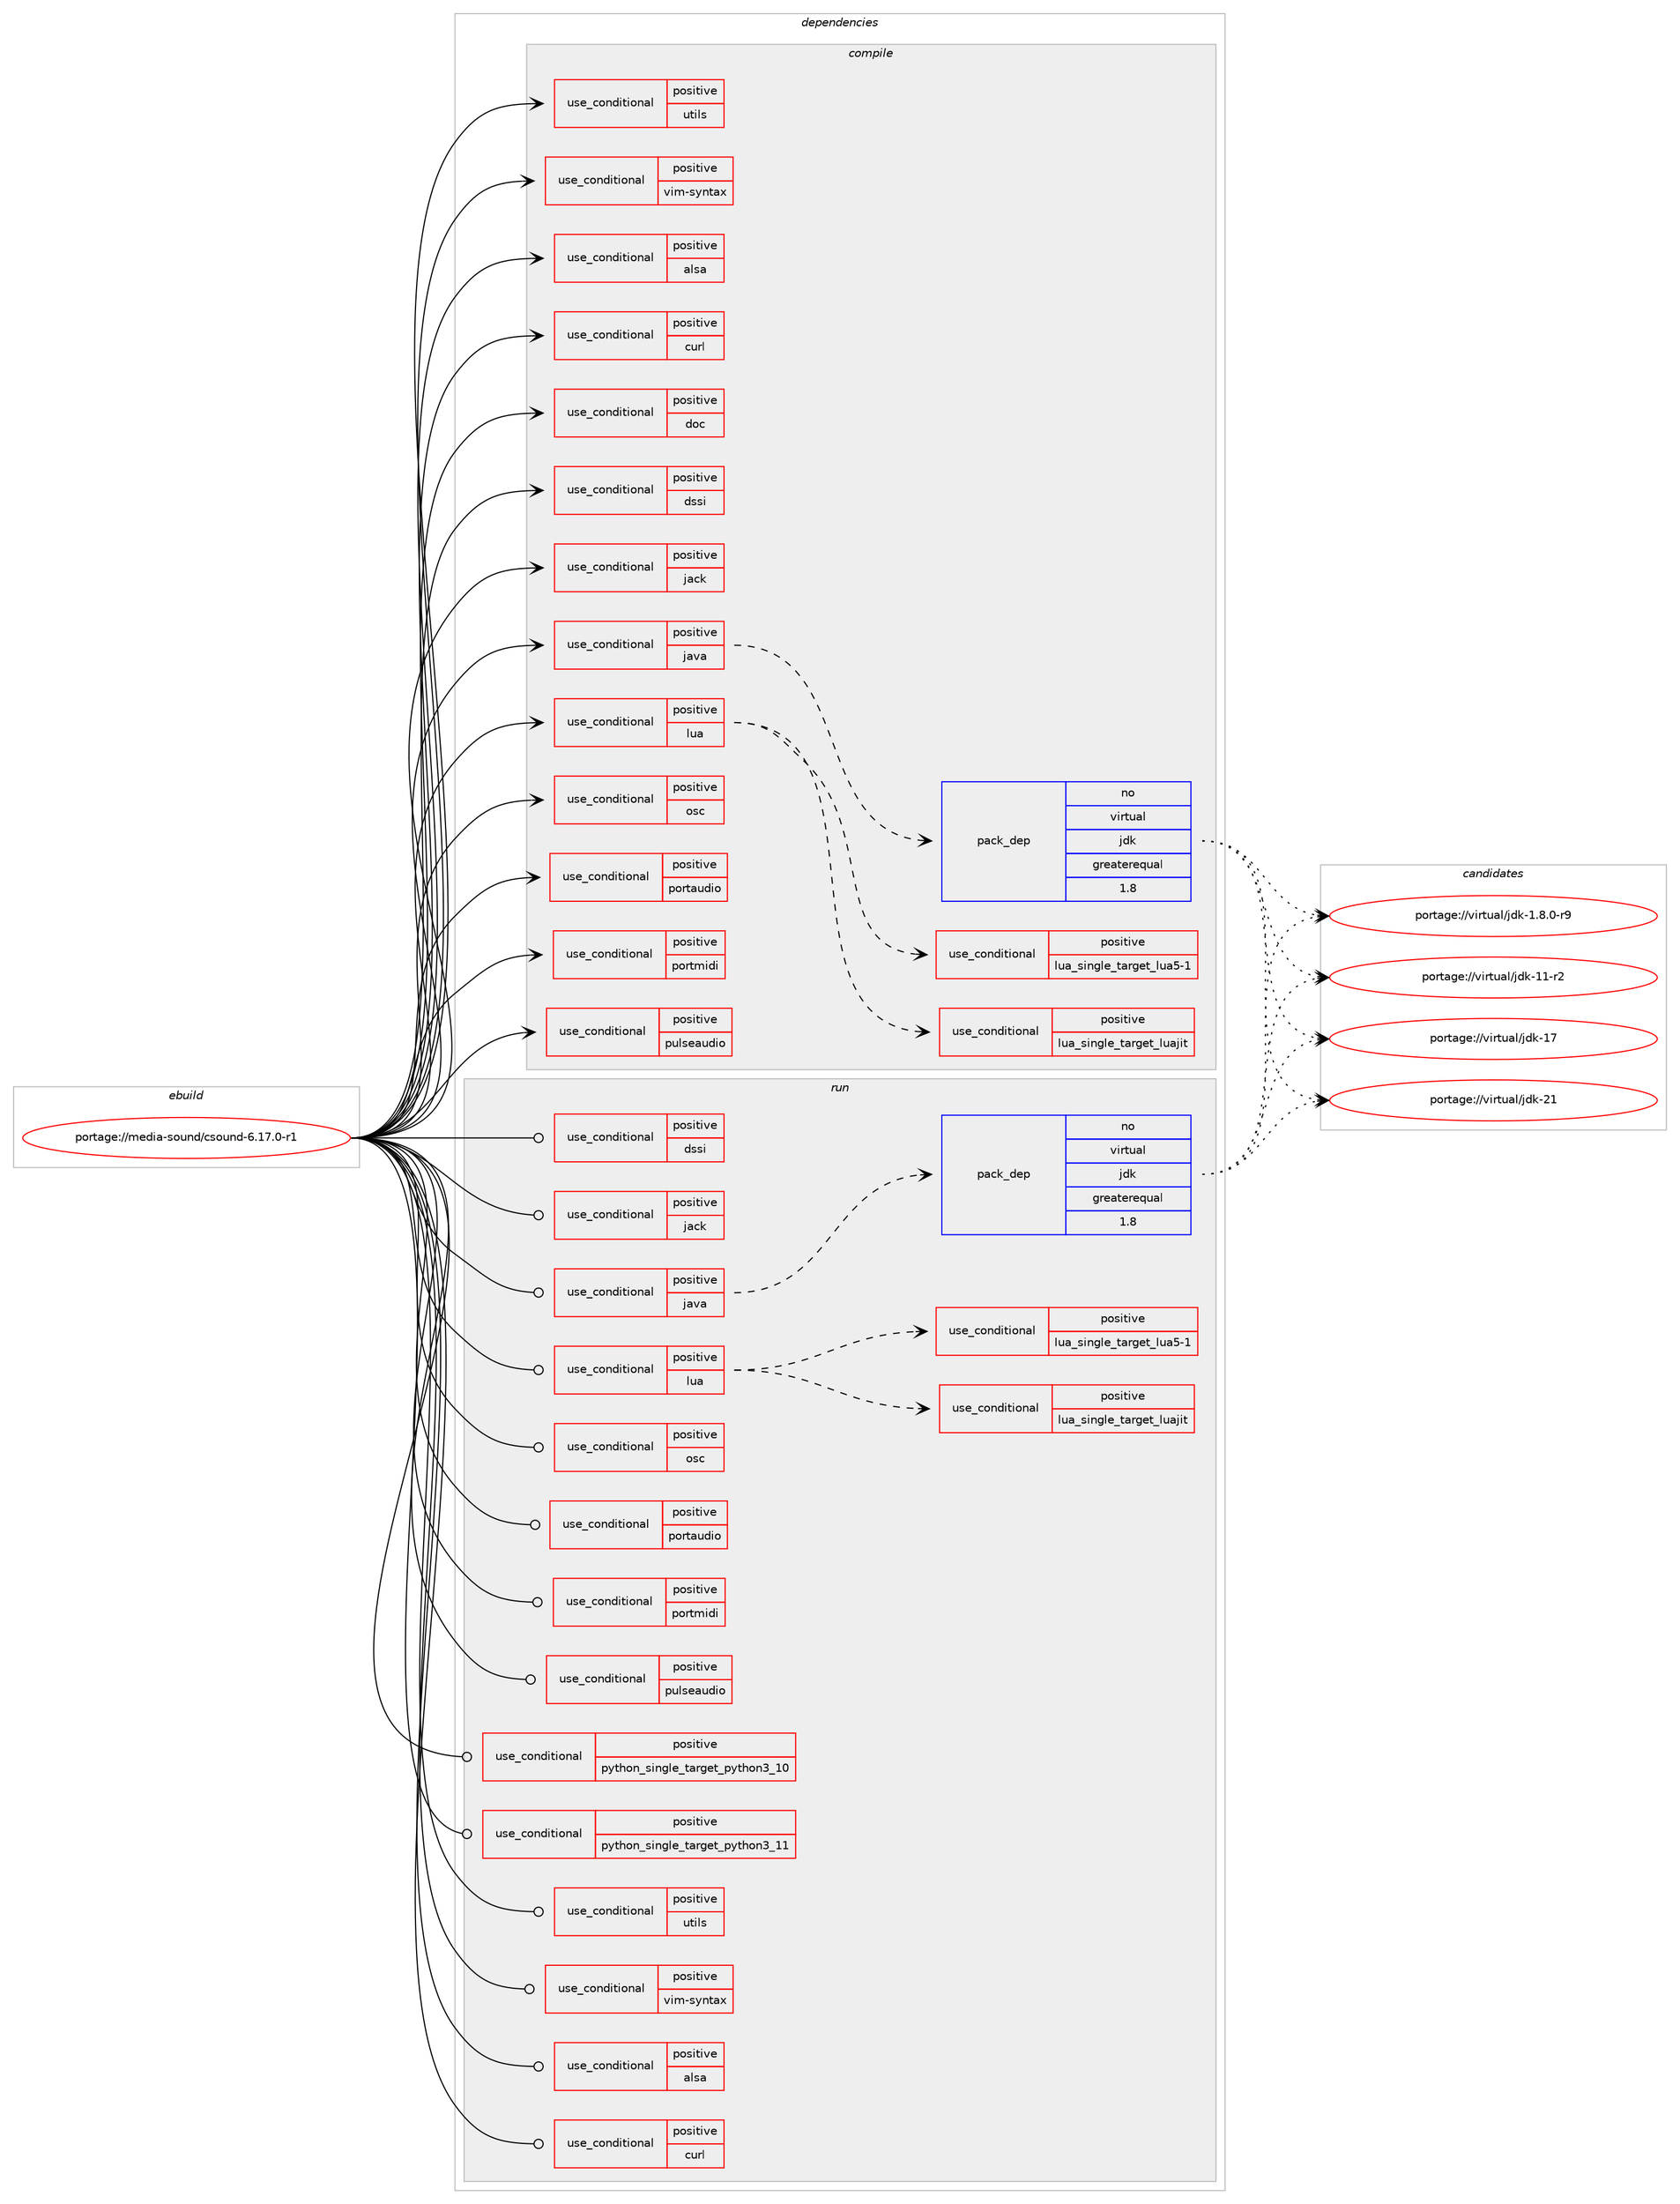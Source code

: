 digraph prolog {

# *************
# Graph options
# *************

newrank=true;
concentrate=true;
compound=true;
graph [rankdir=LR,fontname=Helvetica,fontsize=10,ranksep=1.5];#, ranksep=2.5, nodesep=0.2];
edge  [arrowhead=vee];
node  [fontname=Helvetica,fontsize=10];

# **********
# The ebuild
# **********

subgraph cluster_leftcol {
color=gray;
rank=same;
label=<<i>ebuild</i>>;
id [label="portage://media-sound/csound-6.17.0-r1", color=red, width=4, href="../media-sound/csound-6.17.0-r1.svg"];
}

# ****************
# The dependencies
# ****************

subgraph cluster_midcol {
color=gray;
label=<<i>dependencies</i>>;
subgraph cluster_compile {
fillcolor="#eeeeee";
style=filled;
label=<<i>compile</i>>;
subgraph cond77626 {
dependency162530 [label=<<TABLE BORDER="0" CELLBORDER="1" CELLSPACING="0" CELLPADDING="4"><TR><TD ROWSPAN="3" CELLPADDING="10">use_conditional</TD></TR><TR><TD>positive</TD></TR><TR><TD>alsa</TD></TR></TABLE>>, shape=none, color=red];
# *** BEGIN UNKNOWN DEPENDENCY TYPE (TODO) ***
# dependency162530 -> package_dependency(portage://media-sound/csound-6.17.0-r1,install,no,media-libs,alsa-lib,none,[,,],[],[])
# *** END UNKNOWN DEPENDENCY TYPE (TODO) ***

}
id:e -> dependency162530:w [weight=20,style="solid",arrowhead="vee"];
subgraph cond77627 {
dependency162531 [label=<<TABLE BORDER="0" CELLBORDER="1" CELLSPACING="0" CELLPADDING="4"><TR><TD ROWSPAN="3" CELLPADDING="10">use_conditional</TD></TR><TR><TD>positive</TD></TR><TR><TD>curl</TD></TR></TABLE>>, shape=none, color=red];
# *** BEGIN UNKNOWN DEPENDENCY TYPE (TODO) ***
# dependency162531 -> package_dependency(portage://media-sound/csound-6.17.0-r1,install,no,net-misc,curl,none,[,,],[],[])
# *** END UNKNOWN DEPENDENCY TYPE (TODO) ***

}
id:e -> dependency162531:w [weight=20,style="solid",arrowhead="vee"];
subgraph cond77628 {
dependency162532 [label=<<TABLE BORDER="0" CELLBORDER="1" CELLSPACING="0" CELLPADDING="4"><TR><TD ROWSPAN="3" CELLPADDING="10">use_conditional</TD></TR><TR><TD>positive</TD></TR><TR><TD>doc</TD></TR></TABLE>>, shape=none, color=red];
# *** BEGIN UNKNOWN DEPENDENCY TYPE (TODO) ***
# dependency162532 -> package_dependency(portage://media-sound/csound-6.17.0-r1,install,no,app-arch,unzip,none,[,,],[],[])
# *** END UNKNOWN DEPENDENCY TYPE (TODO) ***

}
id:e -> dependency162532:w [weight=20,style="solid",arrowhead="vee"];
subgraph cond77629 {
dependency162533 [label=<<TABLE BORDER="0" CELLBORDER="1" CELLSPACING="0" CELLPADDING="4"><TR><TD ROWSPAN="3" CELLPADDING="10">use_conditional</TD></TR><TR><TD>positive</TD></TR><TR><TD>dssi</TD></TR></TABLE>>, shape=none, color=red];
# *** BEGIN UNKNOWN DEPENDENCY TYPE (TODO) ***
# dependency162533 -> package_dependency(portage://media-sound/csound-6.17.0-r1,install,no,media-libs,dssi,none,[,,],[],[])
# *** END UNKNOWN DEPENDENCY TYPE (TODO) ***

# *** BEGIN UNKNOWN DEPENDENCY TYPE (TODO) ***
# dependency162533 -> package_dependency(portage://media-sound/csound-6.17.0-r1,install,no,media-libs,ladspa-sdk,none,[,,],[],[])
# *** END UNKNOWN DEPENDENCY TYPE (TODO) ***

}
id:e -> dependency162533:w [weight=20,style="solid",arrowhead="vee"];
subgraph cond77630 {
dependency162534 [label=<<TABLE BORDER="0" CELLBORDER="1" CELLSPACING="0" CELLPADDING="4"><TR><TD ROWSPAN="3" CELLPADDING="10">use_conditional</TD></TR><TR><TD>positive</TD></TR><TR><TD>jack</TD></TR></TABLE>>, shape=none, color=red];
# *** BEGIN UNKNOWN DEPENDENCY TYPE (TODO) ***
# dependency162534 -> package_dependency(portage://media-sound/csound-6.17.0-r1,install,no,virtual,jack,none,[,,],[],[])
# *** END UNKNOWN DEPENDENCY TYPE (TODO) ***

}
id:e -> dependency162534:w [weight=20,style="solid",arrowhead="vee"];
subgraph cond77631 {
dependency162535 [label=<<TABLE BORDER="0" CELLBORDER="1" CELLSPACING="0" CELLPADDING="4"><TR><TD ROWSPAN="3" CELLPADDING="10">use_conditional</TD></TR><TR><TD>positive</TD></TR><TR><TD>java</TD></TR></TABLE>>, shape=none, color=red];
subgraph pack82522 {
dependency162536 [label=<<TABLE BORDER="0" CELLBORDER="1" CELLSPACING="0" CELLPADDING="4" WIDTH="220"><TR><TD ROWSPAN="6" CELLPADDING="30">pack_dep</TD></TR><TR><TD WIDTH="110">no</TD></TR><TR><TD>virtual</TD></TR><TR><TD>jdk</TD></TR><TR><TD>greaterequal</TD></TR><TR><TD>1.8</TD></TR></TABLE>>, shape=none, color=blue];
}
dependency162535:e -> dependency162536:w [weight=20,style="dashed",arrowhead="vee"];
}
id:e -> dependency162535:w [weight=20,style="solid",arrowhead="vee"];
subgraph cond77632 {
dependency162537 [label=<<TABLE BORDER="0" CELLBORDER="1" CELLSPACING="0" CELLPADDING="4"><TR><TD ROWSPAN="3" CELLPADDING="10">use_conditional</TD></TR><TR><TD>positive</TD></TR><TR><TD>lua</TD></TR></TABLE>>, shape=none, color=red];
subgraph cond77633 {
dependency162538 [label=<<TABLE BORDER="0" CELLBORDER="1" CELLSPACING="0" CELLPADDING="4"><TR><TD ROWSPAN="3" CELLPADDING="10">use_conditional</TD></TR><TR><TD>positive</TD></TR><TR><TD>lua_single_target_luajit</TD></TR></TABLE>>, shape=none, color=red];
# *** BEGIN UNKNOWN DEPENDENCY TYPE (TODO) ***
# dependency162538 -> package_dependency(portage://media-sound/csound-6.17.0-r1,install,no,dev-lang,luajit,none,[,,],any_same_slot,[])
# *** END UNKNOWN DEPENDENCY TYPE (TODO) ***

}
dependency162537:e -> dependency162538:w [weight=20,style="dashed",arrowhead="vee"];
subgraph cond77634 {
dependency162539 [label=<<TABLE BORDER="0" CELLBORDER="1" CELLSPACING="0" CELLPADDING="4"><TR><TD ROWSPAN="3" CELLPADDING="10">use_conditional</TD></TR><TR><TD>positive</TD></TR><TR><TD>lua_single_target_lua5-1</TD></TR></TABLE>>, shape=none, color=red];
# *** BEGIN UNKNOWN DEPENDENCY TYPE (TODO) ***
# dependency162539 -> package_dependency(portage://media-sound/csound-6.17.0-r1,install,no,dev-lang,lua,none,[,,],[slot(5.1)],[])
# *** END UNKNOWN DEPENDENCY TYPE (TODO) ***

}
dependency162537:e -> dependency162539:w [weight=20,style="dashed",arrowhead="vee"];
}
id:e -> dependency162537:w [weight=20,style="solid",arrowhead="vee"];
subgraph cond77635 {
dependency162540 [label=<<TABLE BORDER="0" CELLBORDER="1" CELLSPACING="0" CELLPADDING="4"><TR><TD ROWSPAN="3" CELLPADDING="10">use_conditional</TD></TR><TR><TD>positive</TD></TR><TR><TD>osc</TD></TR></TABLE>>, shape=none, color=red];
# *** BEGIN UNKNOWN DEPENDENCY TYPE (TODO) ***
# dependency162540 -> package_dependency(portage://media-sound/csound-6.17.0-r1,install,no,media-libs,liblo,none,[,,],[],[])
# *** END UNKNOWN DEPENDENCY TYPE (TODO) ***

}
id:e -> dependency162540:w [weight=20,style="solid",arrowhead="vee"];
subgraph cond77636 {
dependency162541 [label=<<TABLE BORDER="0" CELLBORDER="1" CELLSPACING="0" CELLPADDING="4"><TR><TD ROWSPAN="3" CELLPADDING="10">use_conditional</TD></TR><TR><TD>positive</TD></TR><TR><TD>portaudio</TD></TR></TABLE>>, shape=none, color=red];
# *** BEGIN UNKNOWN DEPENDENCY TYPE (TODO) ***
# dependency162541 -> package_dependency(portage://media-sound/csound-6.17.0-r1,install,no,media-libs,portaudio,none,[,,],[],[])
# *** END UNKNOWN DEPENDENCY TYPE (TODO) ***

}
id:e -> dependency162541:w [weight=20,style="solid",arrowhead="vee"];
subgraph cond77637 {
dependency162542 [label=<<TABLE BORDER="0" CELLBORDER="1" CELLSPACING="0" CELLPADDING="4"><TR><TD ROWSPAN="3" CELLPADDING="10">use_conditional</TD></TR><TR><TD>positive</TD></TR><TR><TD>portmidi</TD></TR></TABLE>>, shape=none, color=red];
# *** BEGIN UNKNOWN DEPENDENCY TYPE (TODO) ***
# dependency162542 -> package_dependency(portage://media-sound/csound-6.17.0-r1,install,no,media-libs,portmidi,none,[,,],[],[])
# *** END UNKNOWN DEPENDENCY TYPE (TODO) ***

}
id:e -> dependency162542:w [weight=20,style="solid",arrowhead="vee"];
subgraph cond77638 {
dependency162543 [label=<<TABLE BORDER="0" CELLBORDER="1" CELLSPACING="0" CELLPADDING="4"><TR><TD ROWSPAN="3" CELLPADDING="10">use_conditional</TD></TR><TR><TD>positive</TD></TR><TR><TD>pulseaudio</TD></TR></TABLE>>, shape=none, color=red];
# *** BEGIN UNKNOWN DEPENDENCY TYPE (TODO) ***
# dependency162543 -> package_dependency(portage://media-sound/csound-6.17.0-r1,install,no,media-sound,pulseaudio,none,[,,],[],[])
# *** END UNKNOWN DEPENDENCY TYPE (TODO) ***

}
id:e -> dependency162543:w [weight=20,style="solid",arrowhead="vee"];
subgraph cond77639 {
dependency162544 [label=<<TABLE BORDER="0" CELLBORDER="1" CELLSPACING="0" CELLPADDING="4"><TR><TD ROWSPAN="3" CELLPADDING="10">use_conditional</TD></TR><TR><TD>positive</TD></TR><TR><TD>utils</TD></TR></TABLE>>, shape=none, color=red];
# *** BEGIN UNKNOWN DEPENDENCY TYPE (TODO) ***
# dependency162544 -> package_dependency(portage://media-sound/csound-6.17.0-r1,install,weak,media-sound,snd,none,[,,],[],[])
# *** END UNKNOWN DEPENDENCY TYPE (TODO) ***

}
id:e -> dependency162544:w [weight=20,style="solid",arrowhead="vee"];
subgraph cond77640 {
dependency162545 [label=<<TABLE BORDER="0" CELLBORDER="1" CELLSPACING="0" CELLPADDING="4"><TR><TD ROWSPAN="3" CELLPADDING="10">use_conditional</TD></TR><TR><TD>positive</TD></TR><TR><TD>vim-syntax</TD></TR></TABLE>>, shape=none, color=red];
# *** BEGIN UNKNOWN DEPENDENCY TYPE (TODO) ***
# dependency162545 -> package_dependency(portage://media-sound/csound-6.17.0-r1,install,weak,app-vim,csound-syntax,none,[,,],[],[])
# *** END UNKNOWN DEPENDENCY TYPE (TODO) ***

}
id:e -> dependency162545:w [weight=20,style="solid",arrowhead="vee"];
# *** BEGIN UNKNOWN DEPENDENCY TYPE (TODO) ***
# id -> package_dependency(portage://media-sound/csound-6.17.0-r1,install,no,dev-cpp,eigen,none,[,,],[slot(3)],[])
# *** END UNKNOWN DEPENDENCY TYPE (TODO) ***

# *** BEGIN UNKNOWN DEPENDENCY TYPE (TODO) ***
# id -> package_dependency(portage://media-sound/csound-6.17.0-r1,install,no,dev-libs,boost,none,[,,],[],[])
# *** END UNKNOWN DEPENDENCY TYPE (TODO) ***

# *** BEGIN UNKNOWN DEPENDENCY TYPE (TODO) ***
# id -> package_dependency(portage://media-sound/csound-6.17.0-r1,install,no,media-libs,libsamplerate,none,[,,],[],[])
# *** END UNKNOWN DEPENDENCY TYPE (TODO) ***

# *** BEGIN UNKNOWN DEPENDENCY TYPE (TODO) ***
# id -> package_dependency(portage://media-sound/csound-6.17.0-r1,install,no,media-libs,libsndfile,none,[,,],[],[])
# *** END UNKNOWN DEPENDENCY TYPE (TODO) ***

# *** BEGIN UNKNOWN DEPENDENCY TYPE (TODO) ***
# id -> package_dependency(portage://media-sound/csound-6.17.0-r1,install,no,sys-libs,zlib,none,[,,],[],[])
# *** END UNKNOWN DEPENDENCY TYPE (TODO) ***

}
subgraph cluster_compileandrun {
fillcolor="#eeeeee";
style=filled;
label=<<i>compile and run</i>>;
}
subgraph cluster_run {
fillcolor="#eeeeee";
style=filled;
label=<<i>run</i>>;
subgraph cond77641 {
dependency162546 [label=<<TABLE BORDER="0" CELLBORDER="1" CELLSPACING="0" CELLPADDING="4"><TR><TD ROWSPAN="3" CELLPADDING="10">use_conditional</TD></TR><TR><TD>positive</TD></TR><TR><TD>alsa</TD></TR></TABLE>>, shape=none, color=red];
# *** BEGIN UNKNOWN DEPENDENCY TYPE (TODO) ***
# dependency162546 -> package_dependency(portage://media-sound/csound-6.17.0-r1,run,no,media-libs,alsa-lib,none,[,,],[],[])
# *** END UNKNOWN DEPENDENCY TYPE (TODO) ***

}
id:e -> dependency162546:w [weight=20,style="solid",arrowhead="odot"];
subgraph cond77642 {
dependency162547 [label=<<TABLE BORDER="0" CELLBORDER="1" CELLSPACING="0" CELLPADDING="4"><TR><TD ROWSPAN="3" CELLPADDING="10">use_conditional</TD></TR><TR><TD>positive</TD></TR><TR><TD>curl</TD></TR></TABLE>>, shape=none, color=red];
# *** BEGIN UNKNOWN DEPENDENCY TYPE (TODO) ***
# dependency162547 -> package_dependency(portage://media-sound/csound-6.17.0-r1,run,no,net-misc,curl,none,[,,],[],[])
# *** END UNKNOWN DEPENDENCY TYPE (TODO) ***

}
id:e -> dependency162547:w [weight=20,style="solid",arrowhead="odot"];
subgraph cond77643 {
dependency162548 [label=<<TABLE BORDER="0" CELLBORDER="1" CELLSPACING="0" CELLPADDING="4"><TR><TD ROWSPAN="3" CELLPADDING="10">use_conditional</TD></TR><TR><TD>positive</TD></TR><TR><TD>dssi</TD></TR></TABLE>>, shape=none, color=red];
# *** BEGIN UNKNOWN DEPENDENCY TYPE (TODO) ***
# dependency162548 -> package_dependency(portage://media-sound/csound-6.17.0-r1,run,no,media-libs,dssi,none,[,,],[],[])
# *** END UNKNOWN DEPENDENCY TYPE (TODO) ***

# *** BEGIN UNKNOWN DEPENDENCY TYPE (TODO) ***
# dependency162548 -> package_dependency(portage://media-sound/csound-6.17.0-r1,run,no,media-libs,ladspa-sdk,none,[,,],[],[])
# *** END UNKNOWN DEPENDENCY TYPE (TODO) ***

}
id:e -> dependency162548:w [weight=20,style="solid",arrowhead="odot"];
subgraph cond77644 {
dependency162549 [label=<<TABLE BORDER="0" CELLBORDER="1" CELLSPACING="0" CELLPADDING="4"><TR><TD ROWSPAN="3" CELLPADDING="10">use_conditional</TD></TR><TR><TD>positive</TD></TR><TR><TD>jack</TD></TR></TABLE>>, shape=none, color=red];
# *** BEGIN UNKNOWN DEPENDENCY TYPE (TODO) ***
# dependency162549 -> package_dependency(portage://media-sound/csound-6.17.0-r1,run,no,virtual,jack,none,[,,],[],[])
# *** END UNKNOWN DEPENDENCY TYPE (TODO) ***

}
id:e -> dependency162549:w [weight=20,style="solid",arrowhead="odot"];
subgraph cond77645 {
dependency162550 [label=<<TABLE BORDER="0" CELLBORDER="1" CELLSPACING="0" CELLPADDING="4"><TR><TD ROWSPAN="3" CELLPADDING="10">use_conditional</TD></TR><TR><TD>positive</TD></TR><TR><TD>java</TD></TR></TABLE>>, shape=none, color=red];
subgraph pack82523 {
dependency162551 [label=<<TABLE BORDER="0" CELLBORDER="1" CELLSPACING="0" CELLPADDING="4" WIDTH="220"><TR><TD ROWSPAN="6" CELLPADDING="30">pack_dep</TD></TR><TR><TD WIDTH="110">no</TD></TR><TR><TD>virtual</TD></TR><TR><TD>jdk</TD></TR><TR><TD>greaterequal</TD></TR><TR><TD>1.8</TD></TR></TABLE>>, shape=none, color=blue];
}
dependency162550:e -> dependency162551:w [weight=20,style="dashed",arrowhead="vee"];
}
id:e -> dependency162550:w [weight=20,style="solid",arrowhead="odot"];
subgraph cond77646 {
dependency162552 [label=<<TABLE BORDER="0" CELLBORDER="1" CELLSPACING="0" CELLPADDING="4"><TR><TD ROWSPAN="3" CELLPADDING="10">use_conditional</TD></TR><TR><TD>positive</TD></TR><TR><TD>lua</TD></TR></TABLE>>, shape=none, color=red];
subgraph cond77647 {
dependency162553 [label=<<TABLE BORDER="0" CELLBORDER="1" CELLSPACING="0" CELLPADDING="4"><TR><TD ROWSPAN="3" CELLPADDING="10">use_conditional</TD></TR><TR><TD>positive</TD></TR><TR><TD>lua_single_target_luajit</TD></TR></TABLE>>, shape=none, color=red];
# *** BEGIN UNKNOWN DEPENDENCY TYPE (TODO) ***
# dependency162553 -> package_dependency(portage://media-sound/csound-6.17.0-r1,run,no,dev-lang,luajit,none,[,,],any_same_slot,[])
# *** END UNKNOWN DEPENDENCY TYPE (TODO) ***

}
dependency162552:e -> dependency162553:w [weight=20,style="dashed",arrowhead="vee"];
subgraph cond77648 {
dependency162554 [label=<<TABLE BORDER="0" CELLBORDER="1" CELLSPACING="0" CELLPADDING="4"><TR><TD ROWSPAN="3" CELLPADDING="10">use_conditional</TD></TR><TR><TD>positive</TD></TR><TR><TD>lua_single_target_lua5-1</TD></TR></TABLE>>, shape=none, color=red];
# *** BEGIN UNKNOWN DEPENDENCY TYPE (TODO) ***
# dependency162554 -> package_dependency(portage://media-sound/csound-6.17.0-r1,run,no,dev-lang,lua,none,[,,],[slot(5.1)],[])
# *** END UNKNOWN DEPENDENCY TYPE (TODO) ***

}
dependency162552:e -> dependency162554:w [weight=20,style="dashed",arrowhead="vee"];
}
id:e -> dependency162552:w [weight=20,style="solid",arrowhead="odot"];
subgraph cond77649 {
dependency162555 [label=<<TABLE BORDER="0" CELLBORDER="1" CELLSPACING="0" CELLPADDING="4"><TR><TD ROWSPAN="3" CELLPADDING="10">use_conditional</TD></TR><TR><TD>positive</TD></TR><TR><TD>osc</TD></TR></TABLE>>, shape=none, color=red];
# *** BEGIN UNKNOWN DEPENDENCY TYPE (TODO) ***
# dependency162555 -> package_dependency(portage://media-sound/csound-6.17.0-r1,run,no,media-libs,liblo,none,[,,],[],[])
# *** END UNKNOWN DEPENDENCY TYPE (TODO) ***

}
id:e -> dependency162555:w [weight=20,style="solid",arrowhead="odot"];
subgraph cond77650 {
dependency162556 [label=<<TABLE BORDER="0" CELLBORDER="1" CELLSPACING="0" CELLPADDING="4"><TR><TD ROWSPAN="3" CELLPADDING="10">use_conditional</TD></TR><TR><TD>positive</TD></TR><TR><TD>portaudio</TD></TR></TABLE>>, shape=none, color=red];
# *** BEGIN UNKNOWN DEPENDENCY TYPE (TODO) ***
# dependency162556 -> package_dependency(portage://media-sound/csound-6.17.0-r1,run,no,media-libs,portaudio,none,[,,],[],[])
# *** END UNKNOWN DEPENDENCY TYPE (TODO) ***

}
id:e -> dependency162556:w [weight=20,style="solid",arrowhead="odot"];
subgraph cond77651 {
dependency162557 [label=<<TABLE BORDER="0" CELLBORDER="1" CELLSPACING="0" CELLPADDING="4"><TR><TD ROWSPAN="3" CELLPADDING="10">use_conditional</TD></TR><TR><TD>positive</TD></TR><TR><TD>portmidi</TD></TR></TABLE>>, shape=none, color=red];
# *** BEGIN UNKNOWN DEPENDENCY TYPE (TODO) ***
# dependency162557 -> package_dependency(portage://media-sound/csound-6.17.0-r1,run,no,media-libs,portmidi,none,[,,],[],[])
# *** END UNKNOWN DEPENDENCY TYPE (TODO) ***

}
id:e -> dependency162557:w [weight=20,style="solid",arrowhead="odot"];
subgraph cond77652 {
dependency162558 [label=<<TABLE BORDER="0" CELLBORDER="1" CELLSPACING="0" CELLPADDING="4"><TR><TD ROWSPAN="3" CELLPADDING="10">use_conditional</TD></TR><TR><TD>positive</TD></TR><TR><TD>pulseaudio</TD></TR></TABLE>>, shape=none, color=red];
# *** BEGIN UNKNOWN DEPENDENCY TYPE (TODO) ***
# dependency162558 -> package_dependency(portage://media-sound/csound-6.17.0-r1,run,no,media-sound,pulseaudio,none,[,,],[],[])
# *** END UNKNOWN DEPENDENCY TYPE (TODO) ***

}
id:e -> dependency162558:w [weight=20,style="solid",arrowhead="odot"];
subgraph cond77653 {
dependency162559 [label=<<TABLE BORDER="0" CELLBORDER="1" CELLSPACING="0" CELLPADDING="4"><TR><TD ROWSPAN="3" CELLPADDING="10">use_conditional</TD></TR><TR><TD>positive</TD></TR><TR><TD>python_single_target_python3_10</TD></TR></TABLE>>, shape=none, color=red];
# *** BEGIN UNKNOWN DEPENDENCY TYPE (TODO) ***
# dependency162559 -> package_dependency(portage://media-sound/csound-6.17.0-r1,run,no,dev-lang,python,none,[,,],[slot(3.10)],[])
# *** END UNKNOWN DEPENDENCY TYPE (TODO) ***

}
id:e -> dependency162559:w [weight=20,style="solid",arrowhead="odot"];
subgraph cond77654 {
dependency162560 [label=<<TABLE BORDER="0" CELLBORDER="1" CELLSPACING="0" CELLPADDING="4"><TR><TD ROWSPAN="3" CELLPADDING="10">use_conditional</TD></TR><TR><TD>positive</TD></TR><TR><TD>python_single_target_python3_11</TD></TR></TABLE>>, shape=none, color=red];
# *** BEGIN UNKNOWN DEPENDENCY TYPE (TODO) ***
# dependency162560 -> package_dependency(portage://media-sound/csound-6.17.0-r1,run,no,dev-lang,python,none,[,,],[slot(3.11)],[])
# *** END UNKNOWN DEPENDENCY TYPE (TODO) ***

}
id:e -> dependency162560:w [weight=20,style="solid",arrowhead="odot"];
subgraph cond77655 {
dependency162561 [label=<<TABLE BORDER="0" CELLBORDER="1" CELLSPACING="0" CELLPADDING="4"><TR><TD ROWSPAN="3" CELLPADDING="10">use_conditional</TD></TR><TR><TD>positive</TD></TR><TR><TD>utils</TD></TR></TABLE>>, shape=none, color=red];
# *** BEGIN UNKNOWN DEPENDENCY TYPE (TODO) ***
# dependency162561 -> package_dependency(portage://media-sound/csound-6.17.0-r1,run,weak,media-sound,snd,none,[,,],[],[])
# *** END UNKNOWN DEPENDENCY TYPE (TODO) ***

}
id:e -> dependency162561:w [weight=20,style="solid",arrowhead="odot"];
subgraph cond77656 {
dependency162562 [label=<<TABLE BORDER="0" CELLBORDER="1" CELLSPACING="0" CELLPADDING="4"><TR><TD ROWSPAN="3" CELLPADDING="10">use_conditional</TD></TR><TR><TD>positive</TD></TR><TR><TD>vim-syntax</TD></TR></TABLE>>, shape=none, color=red];
# *** BEGIN UNKNOWN DEPENDENCY TYPE (TODO) ***
# dependency162562 -> package_dependency(portage://media-sound/csound-6.17.0-r1,run,weak,app-vim,csound-syntax,none,[,,],[],[])
# *** END UNKNOWN DEPENDENCY TYPE (TODO) ***

}
id:e -> dependency162562:w [weight=20,style="solid",arrowhead="odot"];
# *** BEGIN UNKNOWN DEPENDENCY TYPE (TODO) ***
# id -> package_dependency(portage://media-sound/csound-6.17.0-r1,run,no,dev-cpp,eigen,none,[,,],[slot(3)],[])
# *** END UNKNOWN DEPENDENCY TYPE (TODO) ***

# *** BEGIN UNKNOWN DEPENDENCY TYPE (TODO) ***
# id -> package_dependency(portage://media-sound/csound-6.17.0-r1,run,no,media-libs,libsamplerate,none,[,,],[],[])
# *** END UNKNOWN DEPENDENCY TYPE (TODO) ***

# *** BEGIN UNKNOWN DEPENDENCY TYPE (TODO) ***
# id -> package_dependency(portage://media-sound/csound-6.17.0-r1,run,no,media-libs,libsndfile,none,[,,],[],[])
# *** END UNKNOWN DEPENDENCY TYPE (TODO) ***

# *** BEGIN UNKNOWN DEPENDENCY TYPE (TODO) ***
# id -> package_dependency(portage://media-sound/csound-6.17.0-r1,run,no,sys-libs,zlib,none,[,,],[],[])
# *** END UNKNOWN DEPENDENCY TYPE (TODO) ***

}
}

# **************
# The candidates
# **************

subgraph cluster_choices {
rank=same;
color=gray;
label=<<i>candidates</i>>;

subgraph choice82522 {
color=black;
nodesep=1;
choice11810511411611797108471061001074549465646484511457 [label="portage://virtual/jdk-1.8.0-r9", color=red, width=4,href="../virtual/jdk-1.8.0-r9.svg"];
choice11810511411611797108471061001074549494511450 [label="portage://virtual/jdk-11-r2", color=red, width=4,href="../virtual/jdk-11-r2.svg"];
choice1181051141161179710847106100107454955 [label="portage://virtual/jdk-17", color=red, width=4,href="../virtual/jdk-17.svg"];
choice1181051141161179710847106100107455049 [label="portage://virtual/jdk-21", color=red, width=4,href="../virtual/jdk-21.svg"];
dependency162536:e -> choice11810511411611797108471061001074549465646484511457:w [style=dotted,weight="100"];
dependency162536:e -> choice11810511411611797108471061001074549494511450:w [style=dotted,weight="100"];
dependency162536:e -> choice1181051141161179710847106100107454955:w [style=dotted,weight="100"];
dependency162536:e -> choice1181051141161179710847106100107455049:w [style=dotted,weight="100"];
}
subgraph choice82523 {
color=black;
nodesep=1;
choice11810511411611797108471061001074549465646484511457 [label="portage://virtual/jdk-1.8.0-r9", color=red, width=4,href="../virtual/jdk-1.8.0-r9.svg"];
choice11810511411611797108471061001074549494511450 [label="portage://virtual/jdk-11-r2", color=red, width=4,href="../virtual/jdk-11-r2.svg"];
choice1181051141161179710847106100107454955 [label="portage://virtual/jdk-17", color=red, width=4,href="../virtual/jdk-17.svg"];
choice1181051141161179710847106100107455049 [label="portage://virtual/jdk-21", color=red, width=4,href="../virtual/jdk-21.svg"];
dependency162551:e -> choice11810511411611797108471061001074549465646484511457:w [style=dotted,weight="100"];
dependency162551:e -> choice11810511411611797108471061001074549494511450:w [style=dotted,weight="100"];
dependency162551:e -> choice1181051141161179710847106100107454955:w [style=dotted,weight="100"];
dependency162551:e -> choice1181051141161179710847106100107455049:w [style=dotted,weight="100"];
}
}

}
